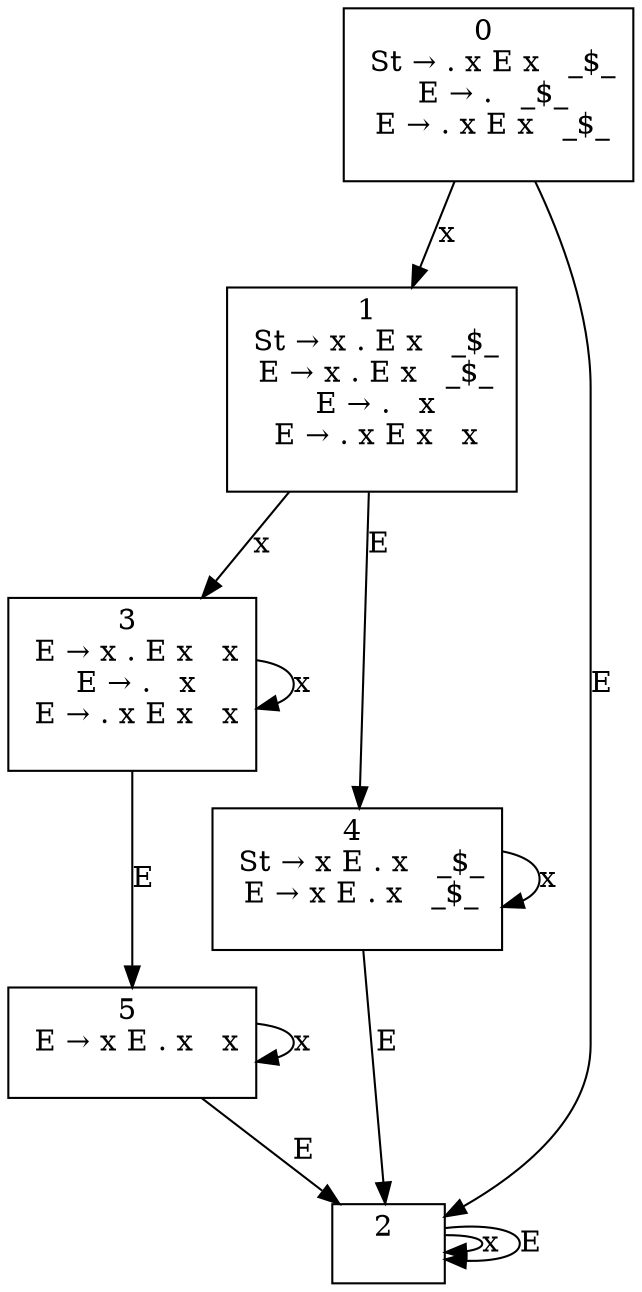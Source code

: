 digraph G {
0 [minlen=10 dir=back shape=box label=<0 <BR></BR> 
St → . x E x   _$_<BR></BR> 
E → .   _$_<BR></BR> 
E → . x E x   _$_<BR></BR> 
>];
1 [minlen=10 dir=back shape=box label=<1 <BR></BR> 
St → x . E x   _$_<BR></BR> 
E → x . E x   _$_<BR></BR> 
E → .   x<BR></BR> 
E → . x E x   x<BR></BR> 
>];
2 [minlen=10 dir=back shape=box label=<2 <BR></BR> 
>];
3 [minlen=10 dir=back shape=box label=<3 <BR></BR> 
E → x . E x   x<BR></BR> 
E → .   x<BR></BR> 
E → . x E x   x<BR></BR> 
>];
4 [minlen=10 dir=back shape=box label=<4 <BR></BR> 
St → x E . x   _$_<BR></BR> 
E → x E . x   _$_<BR></BR> 
>];
5 [minlen=10 dir=back shape=box label=<5 <BR></BR> 
E → x E . x   x<BR></BR> 
>];
0 -> 1 [label="x"];
0 -> 2 [label="E"];
1 -> 3 [label="x"];
1 -> 4 [label="E"];
2 -> 2 [label="x"];
2 -> 2 [label="E"];
3 -> 3 [label="x"];
3 -> 5 [label="E"];
4 -> 4 [label="x"];
4 -> 2 [label="E"];
5 -> 5 [label="x"];
5 -> 2 [label="E"];
}
